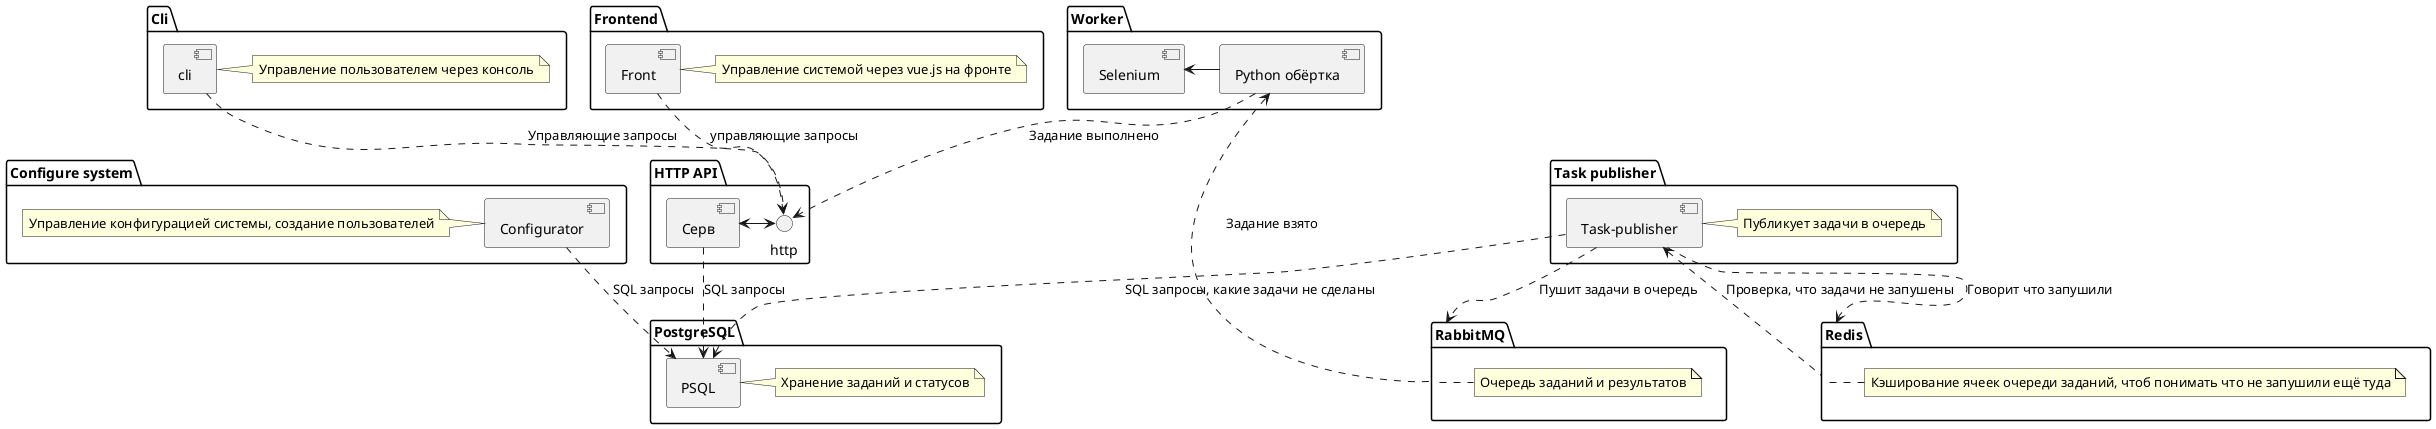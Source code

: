@startuml Архитектура
package "Worker" {
    [Selenium] <- [Python обёртка]
}

package "HTTP API" {
    [Серв] <-> http
    [Python обёртка] ..> http : Задание выполнено
}

package "PostgreSQL" {
    [Серв] ..> [PSQL] : SQL запросы
    note right of [PSQL]
        Хранение заданий и статусов
    end note
}

package "RabbitMQ" {
    [Python обёртка] <.. RabbitMQ : Задание взято
    note right of [RabbitMQ]
        Очередь заданий и результатов
    end note
}

package "Redis" {
    note right of [Redis]
        Кэширование ячеек очереди заданий, чтоб понимать что не запушили ещё туда
    end note
}

package "Task publisher" {
    [Task-publisher] ..> PSQL : SQL запросы, какие задачи не сделаны
    [Task-publisher] <.. Redis : Проверка, что задачи не запушены
    [Task-publisher] ..> RabbitMQ : Пушит задачи в очередь
    [Task-publisher] ..> Redis : Говорит что запушили
    note right of [Task-publisher]
        Публикует задачи в очередь
    end note
}

package "Configure system" {
    [Configurator] ..> PSQL : SQL запросы
    note left of [Configurator]
        Управление конфигурацией системы, создание пользователей
    end note
}

package "Cli" {
    [cli] ..> http : Управляющие запросы
    note right of [cli]
        Управление пользователем через консоль
    end note
}

package "Frontend" {
    [Front] ..> http : управляющие запросы
    note right of [Front]
        Управление системой через vue.js на фронте
    end note
}
@enduml